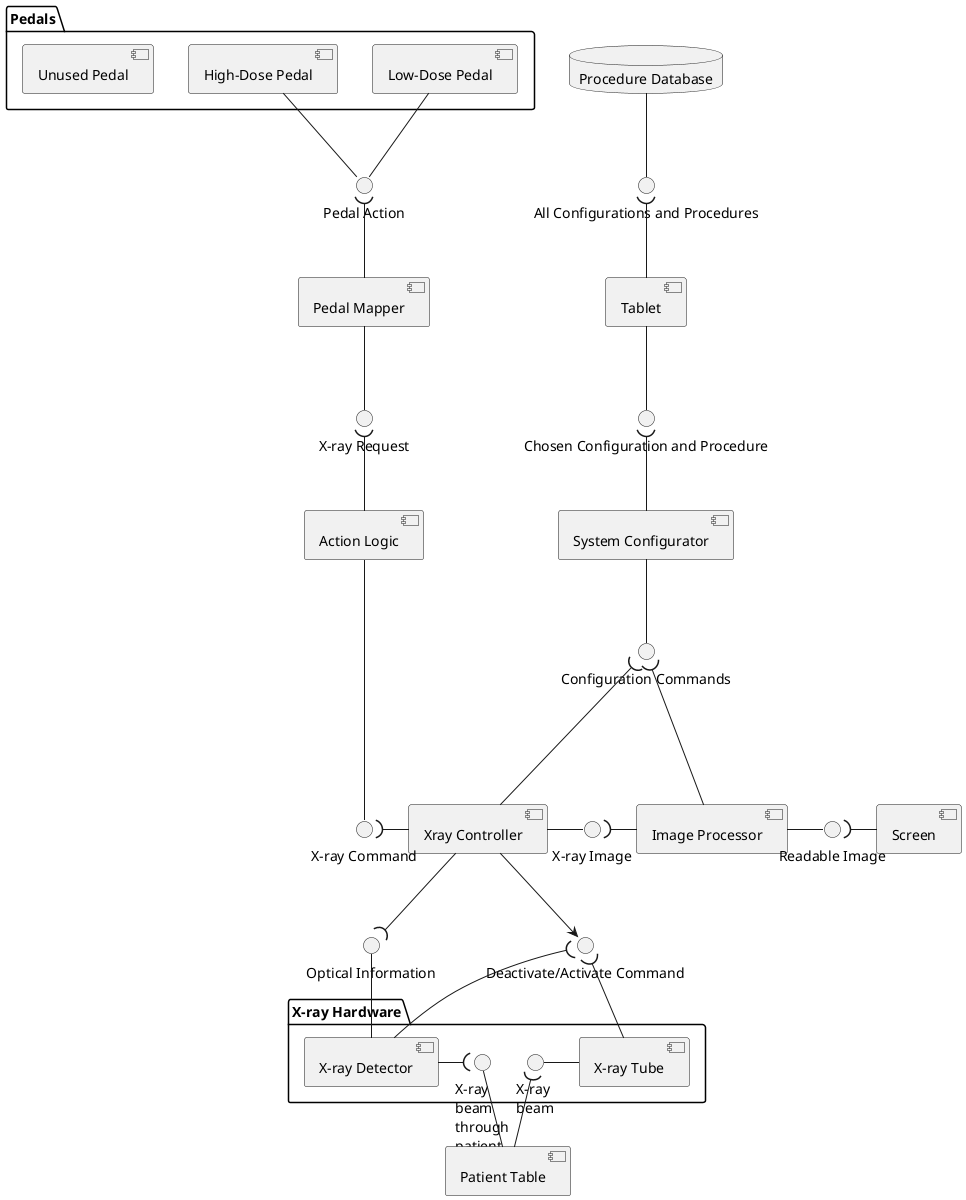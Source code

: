 @startuml
top to bottom direction
component "Patient Table" as pt

package Pedals{
component "Low-Dose Pedal" as p1
component "High-Dose Pedal" as p2
component "Unused Pedal" as p3
}

package "X-ray Hardware"{
component "X-ray Tube" as xt
component "X-ray Detector" as xd

interface "X-ray\nbeam" as Xray1
interface "X-ray\nbeam\nthrough\npatient" as Xray2
}

component Screen as scr
component Tablet as ta

component "Pedal Mapper" as pm
component "Action Logic" as al
component "Xray Controller" as xc
component "Image Processor" as ip
component "System Configurator" as sc
database "Procedure Database" as pd


interface "Optical Information" as xi
interface "Pedal Action" as pa
interface "X-ray Request" as xr
interface "X-ray Command" as xcm
interface "Deactivate/Activate Command" as dac
interface "X-ray Image" as xg
interface "Readable Image" as ri
interface "All Configurations and Procedures" as acas
interface "Chosen Configuration and Procedure" as ccas
' interface "System Configuration" as syco
' interface "Medical procedure" as mp
interface "Configuration Commands" as CC

xt -left- Xray1
Xray1 )-down- pt

pt -left- Xray2
Xray2 )-left- xd
xd -up- xi


p1 -down- pa
p2 -down- pa

pa )-down- pm
pm -down- xr
xr )-down- al
al --down-- xcm
xcm )-right- xc

xc -down-> dac
dac )-down- xt
dac )-down- xd
xi )-up- xc

xc - xg
xg )- ip
ip - ri
ri )-right- scr

pd -down- acas
acas )-down- ta
ta -down- ccas
ccas )-down- sc

' sc -down- syco
' sc -down- mp
' syco )-down- xc
' mp -down- ip
sc -down- CC
xc -up--( CC
ip -up--( CC

@enduml